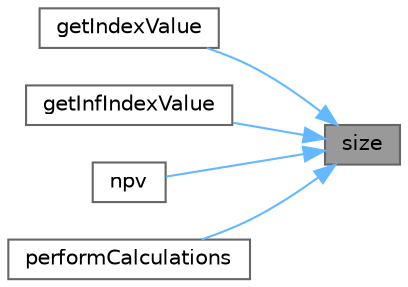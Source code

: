 digraph "size"
{
 // INTERACTIVE_SVG=YES
 // LATEX_PDF_SIZE
  bgcolor="transparent";
  edge [fontname=Helvetica,fontsize=10,labelfontname=Helvetica,labelfontsize=10];
  node [fontname=Helvetica,fontsize=10,shape=box,height=0.2,width=0.4];
  rankdir="RL";
  Node1 [label="size",height=0.2,width=0.4,color="gray40", fillcolor="grey60", style="filled", fontcolor="black",tooltip=" "];
  Node1 -> Node2 [dir="back",color="steelblue1",style="solid"];
  Node2 [label="getIndexValue",height=0.2,width=0.4,color="grey40", fillcolor="white", style="filled",URL="$classore_1_1data_1_1_gaussian_cam.html#ac2531b45af9259f8b3af891fac9f5d03",tooltip=" "];
  Node1 -> Node3 [dir="back",color="steelblue1",style="solid"];
  Node3 [label="getInfIndexValue",height=0.2,width=0.4,color="grey40", fillcolor="white", style="filled",URL="$classore_1_1data_1_1_gaussian_cam.html#a0e7b4b054beda325e75ce61b56405d20",tooltip=" "];
  Node1 -> Node4 [dir="back",color="steelblue1",style="solid"];
  Node4 [label="npv",height=0.2,width=0.4,color="grey40", fillcolor="white", style="filled",URL="$classore_1_1data_1_1_gaussian_cam.html#a32a74f796461167901dcb7df1c74cbba",tooltip=" "];
  Node1 -> Node5 [dir="back",color="steelblue1",style="solid"];
  Node5 [label="performCalculations",height=0.2,width=0.4,color="grey40", fillcolor="white", style="filled",URL="$classore_1_1data_1_1_gaussian_cam.html#a1127cccc9668a02247dc139d27121708",tooltip=" "];
}
